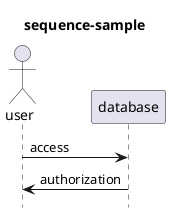 @startuml sequence-sample
title sequence-sample

hide footbox

actor user
Participant database as DB

user -> DB : access
DB -> user : authorization

@enduml
